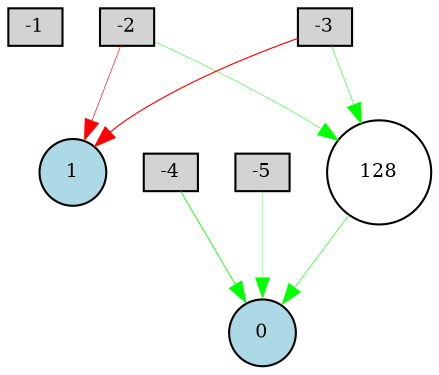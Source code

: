 digraph {
	node [fontsize=9 height=0.2 shape=circle width=0.2]
	-1 [fillcolor=lightgray shape=box style=filled]
	-2 [fillcolor=lightgray shape=box style=filled]
	-3 [fillcolor=lightgray shape=box style=filled]
	-4 [fillcolor=lightgray shape=box style=filled]
	-5 [fillcolor=lightgray shape=box style=filled]
	0 [fillcolor=lightblue style=filled]
	1 [fillcolor=lightblue style=filled]
	128 [fillcolor=white style=filled]
	-2 -> 1 [color=red penwidth=0.3152033499131208 style=solid]
	-3 -> 1 [color=red penwidth=0.5527229326639675 style=solid]
	-4 -> 0 [color=green penwidth=0.4053634559607575 style=solid]
	-5 -> 0 [color=green penwidth=0.1297125388563504 style=solid]
	-3 -> 128 [color=green penwidth=0.2513289672539214 style=solid]
	128 -> 0 [color=green penwidth=0.2933397527919861 style=solid]
	-2 -> 128 [color=green penwidth=0.237981676473246 style=solid]
}
